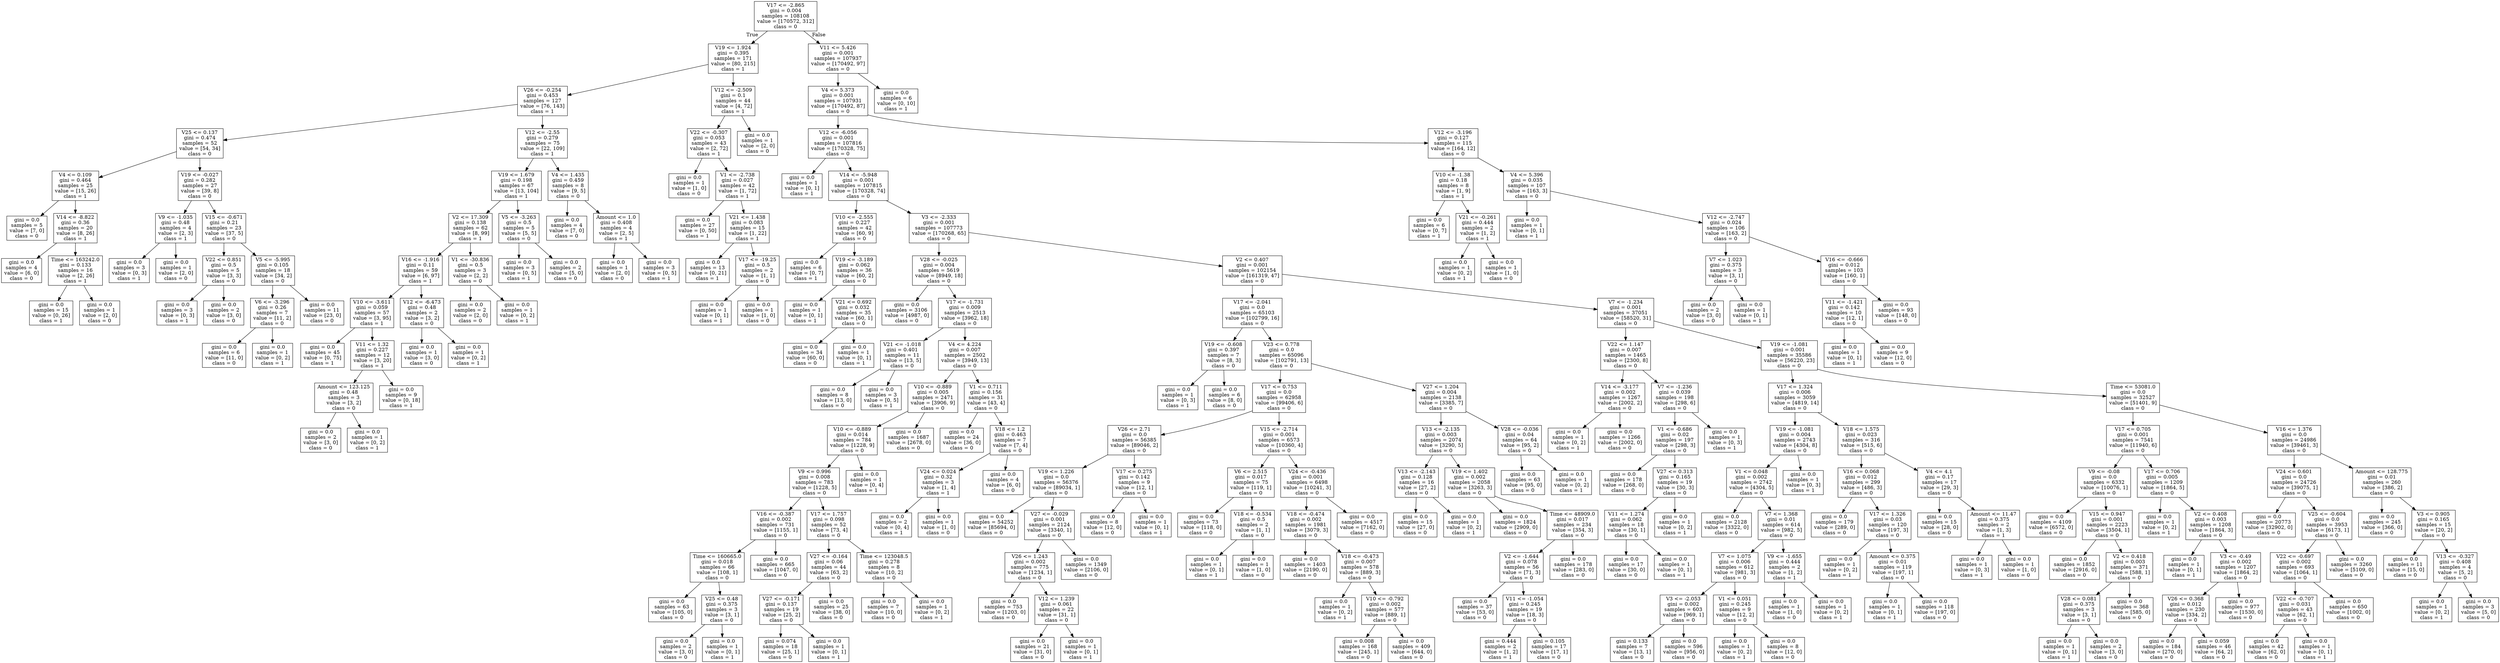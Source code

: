digraph Tree {
node [shape=box] ;
0 [label="V17 <= -2.865\ngini = 0.004\nsamples = 108108\nvalue = [170572, 312]\nclass = 0"] ;
1 [label="V19 <= 1.924\ngini = 0.395\nsamples = 171\nvalue = [80, 215]\nclass = 1"] ;
0 -> 1 [labeldistance=2.5, labelangle=45, headlabel="True"] ;
2 [label="V26 <= -0.254\ngini = 0.453\nsamples = 127\nvalue = [76, 143]\nclass = 1"] ;
1 -> 2 ;
3 [label="V25 <= 0.137\ngini = 0.474\nsamples = 52\nvalue = [54, 34]\nclass = 0"] ;
2 -> 3 ;
4 [label="V4 <= 0.109\ngini = 0.464\nsamples = 25\nvalue = [15, 26]\nclass = 1"] ;
3 -> 4 ;
5 [label="gini = 0.0\nsamples = 5\nvalue = [7, 0]\nclass = 0"] ;
4 -> 5 ;
6 [label="V14 <= -8.822\ngini = 0.36\nsamples = 20\nvalue = [8, 26]\nclass = 1"] ;
4 -> 6 ;
7 [label="gini = 0.0\nsamples = 4\nvalue = [6, 0]\nclass = 0"] ;
6 -> 7 ;
8 [label="Time <= 163242.0\ngini = 0.133\nsamples = 16\nvalue = [2, 26]\nclass = 1"] ;
6 -> 8 ;
9 [label="gini = 0.0\nsamples = 15\nvalue = [0, 26]\nclass = 1"] ;
8 -> 9 ;
10 [label="gini = 0.0\nsamples = 1\nvalue = [2, 0]\nclass = 0"] ;
8 -> 10 ;
11 [label="V19 <= -0.027\ngini = 0.282\nsamples = 27\nvalue = [39, 8]\nclass = 0"] ;
3 -> 11 ;
12 [label="V9 <= -1.035\ngini = 0.48\nsamples = 4\nvalue = [2, 3]\nclass = 1"] ;
11 -> 12 ;
13 [label="gini = 0.0\nsamples = 3\nvalue = [0, 3]\nclass = 1"] ;
12 -> 13 ;
14 [label="gini = 0.0\nsamples = 1\nvalue = [2, 0]\nclass = 0"] ;
12 -> 14 ;
15 [label="V15 <= -0.671\ngini = 0.21\nsamples = 23\nvalue = [37, 5]\nclass = 0"] ;
11 -> 15 ;
16 [label="V22 <= 0.851\ngini = 0.5\nsamples = 5\nvalue = [3, 3]\nclass = 0"] ;
15 -> 16 ;
17 [label="gini = 0.0\nsamples = 3\nvalue = [0, 3]\nclass = 1"] ;
16 -> 17 ;
18 [label="gini = 0.0\nsamples = 2\nvalue = [3, 0]\nclass = 0"] ;
16 -> 18 ;
19 [label="V5 <= -5.995\ngini = 0.105\nsamples = 18\nvalue = [34, 2]\nclass = 0"] ;
15 -> 19 ;
20 [label="V6 <= -3.296\ngini = 0.26\nsamples = 7\nvalue = [11, 2]\nclass = 0"] ;
19 -> 20 ;
21 [label="gini = 0.0\nsamples = 6\nvalue = [11, 0]\nclass = 0"] ;
20 -> 21 ;
22 [label="gini = 0.0\nsamples = 1\nvalue = [0, 2]\nclass = 1"] ;
20 -> 22 ;
23 [label="gini = 0.0\nsamples = 11\nvalue = [23, 0]\nclass = 0"] ;
19 -> 23 ;
24 [label="V12 <= -2.55\ngini = 0.279\nsamples = 75\nvalue = [22, 109]\nclass = 1"] ;
2 -> 24 ;
25 [label="V19 <= 1.679\ngini = 0.198\nsamples = 67\nvalue = [13, 104]\nclass = 1"] ;
24 -> 25 ;
26 [label="V2 <= 17.309\ngini = 0.138\nsamples = 62\nvalue = [8, 99]\nclass = 1"] ;
25 -> 26 ;
27 [label="V16 <= -1.916\ngini = 0.11\nsamples = 59\nvalue = [6, 97]\nclass = 1"] ;
26 -> 27 ;
28 [label="V10 <= -3.611\ngini = 0.059\nsamples = 57\nvalue = [3, 95]\nclass = 1"] ;
27 -> 28 ;
29 [label="gini = 0.0\nsamples = 45\nvalue = [0, 75]\nclass = 1"] ;
28 -> 29 ;
30 [label="V11 <= 1.32\ngini = 0.227\nsamples = 12\nvalue = [3, 20]\nclass = 1"] ;
28 -> 30 ;
31 [label="Amount <= 123.125\ngini = 0.48\nsamples = 3\nvalue = [3, 2]\nclass = 0"] ;
30 -> 31 ;
32 [label="gini = 0.0\nsamples = 2\nvalue = [3, 0]\nclass = 0"] ;
31 -> 32 ;
33 [label="gini = 0.0\nsamples = 1\nvalue = [0, 2]\nclass = 1"] ;
31 -> 33 ;
34 [label="gini = 0.0\nsamples = 9\nvalue = [0, 18]\nclass = 1"] ;
30 -> 34 ;
35 [label="V12 <= -6.473\ngini = 0.48\nsamples = 2\nvalue = [3, 2]\nclass = 0"] ;
27 -> 35 ;
36 [label="gini = 0.0\nsamples = 1\nvalue = [3, 0]\nclass = 0"] ;
35 -> 36 ;
37 [label="gini = 0.0\nsamples = 1\nvalue = [0, 2]\nclass = 1"] ;
35 -> 37 ;
38 [label="V1 <= -30.836\ngini = 0.5\nsamples = 3\nvalue = [2, 2]\nclass = 0"] ;
26 -> 38 ;
39 [label="gini = 0.0\nsamples = 2\nvalue = [2, 0]\nclass = 0"] ;
38 -> 39 ;
40 [label="gini = 0.0\nsamples = 1\nvalue = [0, 2]\nclass = 1"] ;
38 -> 40 ;
41 [label="V5 <= -3.263\ngini = 0.5\nsamples = 5\nvalue = [5, 5]\nclass = 0"] ;
25 -> 41 ;
42 [label="gini = 0.0\nsamples = 3\nvalue = [0, 5]\nclass = 1"] ;
41 -> 42 ;
43 [label="gini = 0.0\nsamples = 2\nvalue = [5, 0]\nclass = 0"] ;
41 -> 43 ;
44 [label="V4 <= 1.435\ngini = 0.459\nsamples = 8\nvalue = [9, 5]\nclass = 0"] ;
24 -> 44 ;
45 [label="gini = 0.0\nsamples = 4\nvalue = [7, 0]\nclass = 0"] ;
44 -> 45 ;
46 [label="Amount <= 1.0\ngini = 0.408\nsamples = 4\nvalue = [2, 5]\nclass = 1"] ;
44 -> 46 ;
47 [label="gini = 0.0\nsamples = 1\nvalue = [2, 0]\nclass = 0"] ;
46 -> 47 ;
48 [label="gini = 0.0\nsamples = 3\nvalue = [0, 5]\nclass = 1"] ;
46 -> 48 ;
49 [label="V12 <= -2.509\ngini = 0.1\nsamples = 44\nvalue = [4, 72]\nclass = 1"] ;
1 -> 49 ;
50 [label="V22 <= -0.307\ngini = 0.053\nsamples = 43\nvalue = [2, 72]\nclass = 1"] ;
49 -> 50 ;
51 [label="gini = 0.0\nsamples = 1\nvalue = [1, 0]\nclass = 0"] ;
50 -> 51 ;
52 [label="V1 <= -2.738\ngini = 0.027\nsamples = 42\nvalue = [1, 72]\nclass = 1"] ;
50 -> 52 ;
53 [label="gini = 0.0\nsamples = 27\nvalue = [0, 50]\nclass = 1"] ;
52 -> 53 ;
54 [label="V21 <= 1.438\ngini = 0.083\nsamples = 15\nvalue = [1, 22]\nclass = 1"] ;
52 -> 54 ;
55 [label="gini = 0.0\nsamples = 13\nvalue = [0, 21]\nclass = 1"] ;
54 -> 55 ;
56 [label="V17 <= -19.25\ngini = 0.5\nsamples = 2\nvalue = [1, 1]\nclass = 0"] ;
54 -> 56 ;
57 [label="gini = 0.0\nsamples = 1\nvalue = [0, 1]\nclass = 1"] ;
56 -> 57 ;
58 [label="gini = 0.0\nsamples = 1\nvalue = [1, 0]\nclass = 0"] ;
56 -> 58 ;
59 [label="gini = 0.0\nsamples = 1\nvalue = [2, 0]\nclass = 0"] ;
49 -> 59 ;
60 [label="V11 <= 5.426\ngini = 0.001\nsamples = 107937\nvalue = [170492, 97]\nclass = 0"] ;
0 -> 60 [labeldistance=2.5, labelangle=-45, headlabel="False"] ;
61 [label="V4 <= 5.373\ngini = 0.001\nsamples = 107931\nvalue = [170492, 87]\nclass = 0"] ;
60 -> 61 ;
62 [label="V12 <= -6.056\ngini = 0.001\nsamples = 107816\nvalue = [170328, 75]\nclass = 0"] ;
61 -> 62 ;
63 [label="gini = 0.0\nsamples = 1\nvalue = [0, 1]\nclass = 1"] ;
62 -> 63 ;
64 [label="V14 <= -5.948\ngini = 0.001\nsamples = 107815\nvalue = [170328, 74]\nclass = 0"] ;
62 -> 64 ;
65 [label="V10 <= -2.555\ngini = 0.227\nsamples = 42\nvalue = [60, 9]\nclass = 0"] ;
64 -> 65 ;
66 [label="gini = 0.0\nsamples = 6\nvalue = [0, 7]\nclass = 1"] ;
65 -> 66 ;
67 [label="V19 <= -3.189\ngini = 0.062\nsamples = 36\nvalue = [60, 2]\nclass = 0"] ;
65 -> 67 ;
68 [label="gini = 0.0\nsamples = 1\nvalue = [0, 1]\nclass = 1"] ;
67 -> 68 ;
69 [label="V21 <= 0.692\ngini = 0.032\nsamples = 35\nvalue = [60, 1]\nclass = 0"] ;
67 -> 69 ;
70 [label="gini = 0.0\nsamples = 34\nvalue = [60, 0]\nclass = 0"] ;
69 -> 70 ;
71 [label="gini = 0.0\nsamples = 1\nvalue = [0, 1]\nclass = 1"] ;
69 -> 71 ;
72 [label="V3 <= -2.333\ngini = 0.001\nsamples = 107773\nvalue = [170268, 65]\nclass = 0"] ;
64 -> 72 ;
73 [label="V28 <= -0.025\ngini = 0.004\nsamples = 5619\nvalue = [8949, 18]\nclass = 0"] ;
72 -> 73 ;
74 [label="gini = 0.0\nsamples = 3106\nvalue = [4987, 0]\nclass = 0"] ;
73 -> 74 ;
75 [label="V17 <= -1.731\ngini = 0.009\nsamples = 2513\nvalue = [3962, 18]\nclass = 0"] ;
73 -> 75 ;
76 [label="V21 <= -1.018\ngini = 0.401\nsamples = 11\nvalue = [13, 5]\nclass = 0"] ;
75 -> 76 ;
77 [label="gini = 0.0\nsamples = 8\nvalue = [13, 0]\nclass = 0"] ;
76 -> 77 ;
78 [label="gini = 0.0\nsamples = 3\nvalue = [0, 5]\nclass = 1"] ;
76 -> 78 ;
79 [label="V4 <= 4.224\ngini = 0.007\nsamples = 2502\nvalue = [3949, 13]\nclass = 0"] ;
75 -> 79 ;
80 [label="V10 <= -0.889\ngini = 0.005\nsamples = 2471\nvalue = [3906, 9]\nclass = 0"] ;
79 -> 80 ;
81 [label="V10 <= -0.889\ngini = 0.014\nsamples = 784\nvalue = [1228, 9]\nclass = 0"] ;
80 -> 81 ;
82 [label="V9 <= 0.996\ngini = 0.008\nsamples = 783\nvalue = [1228, 5]\nclass = 0"] ;
81 -> 82 ;
83 [label="V16 <= -0.387\ngini = 0.002\nsamples = 731\nvalue = [1155, 1]\nclass = 0"] ;
82 -> 83 ;
84 [label="Time <= 160665.0\ngini = 0.018\nsamples = 66\nvalue = [108, 1]\nclass = 0"] ;
83 -> 84 ;
85 [label="gini = 0.0\nsamples = 63\nvalue = [105, 0]\nclass = 0"] ;
84 -> 85 ;
86 [label="V25 <= 0.48\ngini = 0.375\nsamples = 3\nvalue = [3, 1]\nclass = 0"] ;
84 -> 86 ;
87 [label="gini = 0.0\nsamples = 2\nvalue = [3, 0]\nclass = 0"] ;
86 -> 87 ;
88 [label="gini = 0.0\nsamples = 1\nvalue = [0, 1]\nclass = 1"] ;
86 -> 88 ;
89 [label="gini = 0.0\nsamples = 665\nvalue = [1047, 0]\nclass = 0"] ;
83 -> 89 ;
90 [label="V17 <= 1.757\ngini = 0.098\nsamples = 52\nvalue = [73, 4]\nclass = 0"] ;
82 -> 90 ;
91 [label="V27 <= -0.164\ngini = 0.06\nsamples = 44\nvalue = [63, 2]\nclass = 0"] ;
90 -> 91 ;
92 [label="V27 <= -0.171\ngini = 0.137\nsamples = 19\nvalue = [25, 2]\nclass = 0"] ;
91 -> 92 ;
93 [label="gini = 0.074\nsamples = 18\nvalue = [25, 1]\nclass = 0"] ;
92 -> 93 ;
94 [label="gini = 0.0\nsamples = 1\nvalue = [0, 1]\nclass = 1"] ;
92 -> 94 ;
95 [label="gini = 0.0\nsamples = 25\nvalue = [38, 0]\nclass = 0"] ;
91 -> 95 ;
96 [label="Time <= 123048.5\ngini = 0.278\nsamples = 8\nvalue = [10, 2]\nclass = 0"] ;
90 -> 96 ;
97 [label="gini = 0.0\nsamples = 7\nvalue = [10, 0]\nclass = 0"] ;
96 -> 97 ;
98 [label="gini = 0.0\nsamples = 1\nvalue = [0, 2]\nclass = 1"] ;
96 -> 98 ;
99 [label="gini = 0.0\nsamples = 1\nvalue = [0, 4]\nclass = 1"] ;
81 -> 99 ;
100 [label="gini = 0.0\nsamples = 1687\nvalue = [2678, 0]\nclass = 0"] ;
80 -> 100 ;
101 [label="V1 <= 0.711\ngini = 0.156\nsamples = 31\nvalue = [43, 4]\nclass = 0"] ;
79 -> 101 ;
102 [label="gini = 0.0\nsamples = 24\nvalue = [36, 0]\nclass = 0"] ;
101 -> 102 ;
103 [label="V18 <= 1.2\ngini = 0.463\nsamples = 7\nvalue = [7, 4]\nclass = 0"] ;
101 -> 103 ;
104 [label="V24 <= 0.024\ngini = 0.32\nsamples = 3\nvalue = [1, 4]\nclass = 1"] ;
103 -> 104 ;
105 [label="gini = 0.0\nsamples = 2\nvalue = [0, 4]\nclass = 1"] ;
104 -> 105 ;
106 [label="gini = 0.0\nsamples = 1\nvalue = [1, 0]\nclass = 0"] ;
104 -> 106 ;
107 [label="gini = 0.0\nsamples = 4\nvalue = [6, 0]\nclass = 0"] ;
103 -> 107 ;
108 [label="V2 <= 0.407\ngini = 0.001\nsamples = 102154\nvalue = [161319, 47]\nclass = 0"] ;
72 -> 108 ;
109 [label="V17 <= -2.041\ngini = 0.0\nsamples = 65103\nvalue = [102799, 16]\nclass = 0"] ;
108 -> 109 ;
110 [label="V19 <= -0.608\ngini = 0.397\nsamples = 7\nvalue = [8, 3]\nclass = 0"] ;
109 -> 110 ;
111 [label="gini = 0.0\nsamples = 1\nvalue = [0, 3]\nclass = 1"] ;
110 -> 111 ;
112 [label="gini = 0.0\nsamples = 6\nvalue = [8, 0]\nclass = 0"] ;
110 -> 112 ;
113 [label="V23 <= 0.778\ngini = 0.0\nsamples = 65096\nvalue = [102791, 13]\nclass = 0"] ;
109 -> 113 ;
114 [label="V17 <= 0.753\ngini = 0.0\nsamples = 62958\nvalue = [99406, 6]\nclass = 0"] ;
113 -> 114 ;
115 [label="V26 <= 2.71\ngini = 0.0\nsamples = 56385\nvalue = [89046, 2]\nclass = 0"] ;
114 -> 115 ;
116 [label="V19 <= 1.226\ngini = 0.0\nsamples = 56376\nvalue = [89034, 1]\nclass = 0"] ;
115 -> 116 ;
117 [label="gini = 0.0\nsamples = 54252\nvalue = [85694, 0]\nclass = 0"] ;
116 -> 117 ;
118 [label="V27 <= -0.029\ngini = 0.001\nsamples = 2124\nvalue = [3340, 1]\nclass = 0"] ;
116 -> 118 ;
119 [label="V26 <= 1.243\ngini = 0.002\nsamples = 775\nvalue = [1234, 1]\nclass = 0"] ;
118 -> 119 ;
120 [label="gini = 0.0\nsamples = 753\nvalue = [1203, 0]\nclass = 0"] ;
119 -> 120 ;
121 [label="V12 <= 1.239\ngini = 0.061\nsamples = 22\nvalue = [31, 1]\nclass = 0"] ;
119 -> 121 ;
122 [label="gini = 0.0\nsamples = 21\nvalue = [31, 0]\nclass = 0"] ;
121 -> 122 ;
123 [label="gini = 0.0\nsamples = 1\nvalue = [0, 1]\nclass = 1"] ;
121 -> 123 ;
124 [label="gini = 0.0\nsamples = 1349\nvalue = [2106, 0]\nclass = 0"] ;
118 -> 124 ;
125 [label="V17 <= 0.275\ngini = 0.142\nsamples = 9\nvalue = [12, 1]\nclass = 0"] ;
115 -> 125 ;
126 [label="gini = 0.0\nsamples = 8\nvalue = [12, 0]\nclass = 0"] ;
125 -> 126 ;
127 [label="gini = 0.0\nsamples = 1\nvalue = [0, 1]\nclass = 1"] ;
125 -> 127 ;
128 [label="V15 <= -2.714\ngini = 0.001\nsamples = 6573\nvalue = [10360, 4]\nclass = 0"] ;
114 -> 128 ;
129 [label="V6 <= 2.515\ngini = 0.017\nsamples = 75\nvalue = [119, 1]\nclass = 0"] ;
128 -> 129 ;
130 [label="gini = 0.0\nsamples = 73\nvalue = [118, 0]\nclass = 0"] ;
129 -> 130 ;
131 [label="V18 <= -0.534\ngini = 0.5\nsamples = 2\nvalue = [1, 1]\nclass = 0"] ;
129 -> 131 ;
132 [label="gini = 0.0\nsamples = 1\nvalue = [0, 1]\nclass = 1"] ;
131 -> 132 ;
133 [label="gini = 0.0\nsamples = 1\nvalue = [1, 0]\nclass = 0"] ;
131 -> 133 ;
134 [label="V24 <= -0.436\ngini = 0.001\nsamples = 6498\nvalue = [10241, 3]\nclass = 0"] ;
128 -> 134 ;
135 [label="V18 <= -0.474\ngini = 0.002\nsamples = 1981\nvalue = [3079, 3]\nclass = 0"] ;
134 -> 135 ;
136 [label="gini = 0.0\nsamples = 1403\nvalue = [2190, 0]\nclass = 0"] ;
135 -> 136 ;
137 [label="V18 <= -0.473\ngini = 0.007\nsamples = 578\nvalue = [889, 3]\nclass = 0"] ;
135 -> 137 ;
138 [label="gini = 0.0\nsamples = 1\nvalue = [0, 2]\nclass = 1"] ;
137 -> 138 ;
139 [label="V10 <= -0.792\ngini = 0.002\nsamples = 577\nvalue = [889, 1]\nclass = 0"] ;
137 -> 139 ;
140 [label="gini = 0.008\nsamples = 168\nvalue = [245, 1]\nclass = 0"] ;
139 -> 140 ;
141 [label="gini = 0.0\nsamples = 409\nvalue = [644, 0]\nclass = 0"] ;
139 -> 141 ;
142 [label="gini = 0.0\nsamples = 4517\nvalue = [7162, 0]\nclass = 0"] ;
134 -> 142 ;
143 [label="V27 <= 1.204\ngini = 0.004\nsamples = 2138\nvalue = [3385, 7]\nclass = 0"] ;
113 -> 143 ;
144 [label="V13 <= -2.135\ngini = 0.003\nsamples = 2074\nvalue = [3290, 5]\nclass = 0"] ;
143 -> 144 ;
145 [label="V13 <= -2.143\ngini = 0.128\nsamples = 16\nvalue = [27, 2]\nclass = 0"] ;
144 -> 145 ;
146 [label="gini = 0.0\nsamples = 15\nvalue = [27, 0]\nclass = 0"] ;
145 -> 146 ;
147 [label="gini = 0.0\nsamples = 1\nvalue = [0, 2]\nclass = 1"] ;
145 -> 147 ;
148 [label="V19 <= 1.402\ngini = 0.002\nsamples = 2058\nvalue = [3263, 3]\nclass = 0"] ;
144 -> 148 ;
149 [label="gini = 0.0\nsamples = 1824\nvalue = [2909, 0]\nclass = 0"] ;
148 -> 149 ;
150 [label="Time <= 48909.0\ngini = 0.017\nsamples = 234\nvalue = [354, 3]\nclass = 0"] ;
148 -> 150 ;
151 [label="V2 <= -1.644\ngini = 0.078\nsamples = 56\nvalue = [71, 3]\nclass = 0"] ;
150 -> 151 ;
152 [label="gini = 0.0\nsamples = 37\nvalue = [53, 0]\nclass = 0"] ;
151 -> 152 ;
153 [label="V11 <= -1.054\ngini = 0.245\nsamples = 19\nvalue = [18, 3]\nclass = 0"] ;
151 -> 153 ;
154 [label="gini = 0.444\nsamples = 2\nvalue = [1, 2]\nclass = 1"] ;
153 -> 154 ;
155 [label="gini = 0.105\nsamples = 17\nvalue = [17, 1]\nclass = 0"] ;
153 -> 155 ;
156 [label="gini = 0.0\nsamples = 178\nvalue = [283, 0]\nclass = 0"] ;
150 -> 156 ;
157 [label="V28 <= -0.036\ngini = 0.04\nsamples = 64\nvalue = [95, 2]\nclass = 0"] ;
143 -> 157 ;
158 [label="gini = 0.0\nsamples = 63\nvalue = [95, 0]\nclass = 0"] ;
157 -> 158 ;
159 [label="gini = 0.0\nsamples = 1\nvalue = [0, 2]\nclass = 1"] ;
157 -> 159 ;
160 [label="V7 <= -1.234\ngini = 0.001\nsamples = 37051\nvalue = [58520, 31]\nclass = 0"] ;
108 -> 160 ;
161 [label="V22 <= 1.147\ngini = 0.007\nsamples = 1465\nvalue = [2300, 8]\nclass = 0"] ;
160 -> 161 ;
162 [label="V14 <= -3.177\ngini = 0.002\nsamples = 1267\nvalue = [2002, 2]\nclass = 0"] ;
161 -> 162 ;
163 [label="gini = 0.0\nsamples = 1\nvalue = [0, 2]\nclass = 1"] ;
162 -> 163 ;
164 [label="gini = 0.0\nsamples = 1266\nvalue = [2002, 0]\nclass = 0"] ;
162 -> 164 ;
165 [label="V7 <= -1.236\ngini = 0.039\nsamples = 198\nvalue = [298, 6]\nclass = 0"] ;
161 -> 165 ;
166 [label="V1 <= -0.686\ngini = 0.02\nsamples = 197\nvalue = [298, 3]\nclass = 0"] ;
165 -> 166 ;
167 [label="gini = 0.0\nsamples = 178\nvalue = [268, 0]\nclass = 0"] ;
166 -> 167 ;
168 [label="V27 <= 0.313\ngini = 0.165\nsamples = 19\nvalue = [30, 3]\nclass = 0"] ;
166 -> 168 ;
169 [label="V11 <= 1.274\ngini = 0.062\nsamples = 18\nvalue = [30, 1]\nclass = 0"] ;
168 -> 169 ;
170 [label="gini = 0.0\nsamples = 17\nvalue = [30, 0]\nclass = 0"] ;
169 -> 170 ;
171 [label="gini = 0.0\nsamples = 1\nvalue = [0, 1]\nclass = 1"] ;
169 -> 171 ;
172 [label="gini = 0.0\nsamples = 1\nvalue = [0, 2]\nclass = 1"] ;
168 -> 172 ;
173 [label="gini = 0.0\nsamples = 1\nvalue = [0, 3]\nclass = 1"] ;
165 -> 173 ;
174 [label="V19 <= -1.081\ngini = 0.001\nsamples = 35586\nvalue = [56220, 23]\nclass = 0"] ;
160 -> 174 ;
175 [label="V17 <= 1.324\ngini = 0.006\nsamples = 3059\nvalue = [4819, 14]\nclass = 0"] ;
174 -> 175 ;
176 [label="V19 <= -1.081\ngini = 0.004\nsamples = 2743\nvalue = [4304, 8]\nclass = 0"] ;
175 -> 176 ;
177 [label="V1 <= 0.048\ngini = 0.002\nsamples = 2742\nvalue = [4304, 5]\nclass = 0"] ;
176 -> 177 ;
178 [label="gini = 0.0\nsamples = 2128\nvalue = [3322, 0]\nclass = 0"] ;
177 -> 178 ;
179 [label="V7 <= 1.368\ngini = 0.01\nsamples = 614\nvalue = [982, 5]\nclass = 0"] ;
177 -> 179 ;
180 [label="V7 <= 1.075\ngini = 0.006\nsamples = 612\nvalue = [981, 3]\nclass = 0"] ;
179 -> 180 ;
181 [label="V3 <= -2.053\ngini = 0.002\nsamples = 603\nvalue = [969, 1]\nclass = 0"] ;
180 -> 181 ;
182 [label="gini = 0.133\nsamples = 7\nvalue = [13, 1]\nclass = 0"] ;
181 -> 182 ;
183 [label="gini = 0.0\nsamples = 596\nvalue = [956, 0]\nclass = 0"] ;
181 -> 183 ;
184 [label="V1 <= 0.051\ngini = 0.245\nsamples = 9\nvalue = [12, 2]\nclass = 0"] ;
180 -> 184 ;
185 [label="gini = 0.0\nsamples = 1\nvalue = [0, 2]\nclass = 1"] ;
184 -> 185 ;
186 [label="gini = 0.0\nsamples = 8\nvalue = [12, 0]\nclass = 0"] ;
184 -> 186 ;
187 [label="V9 <= -1.655\ngini = 0.444\nsamples = 2\nvalue = [1, 2]\nclass = 1"] ;
179 -> 187 ;
188 [label="gini = 0.0\nsamples = 1\nvalue = [1, 0]\nclass = 0"] ;
187 -> 188 ;
189 [label="gini = 0.0\nsamples = 1\nvalue = [0, 2]\nclass = 1"] ;
187 -> 189 ;
190 [label="gini = 0.0\nsamples = 1\nvalue = [0, 3]\nclass = 1"] ;
176 -> 190 ;
191 [label="V18 <= 1.575\ngini = 0.023\nsamples = 316\nvalue = [515, 6]\nclass = 0"] ;
175 -> 191 ;
192 [label="V16 <= 0.068\ngini = 0.012\nsamples = 299\nvalue = [486, 3]\nclass = 0"] ;
191 -> 192 ;
193 [label="gini = 0.0\nsamples = 179\nvalue = [289, 0]\nclass = 0"] ;
192 -> 193 ;
194 [label="V17 <= 1.326\ngini = 0.03\nsamples = 120\nvalue = [197, 3]\nclass = 0"] ;
192 -> 194 ;
195 [label="gini = 0.0\nsamples = 1\nvalue = [0, 2]\nclass = 1"] ;
194 -> 195 ;
196 [label="Amount <= 0.375\ngini = 0.01\nsamples = 119\nvalue = [197, 1]\nclass = 0"] ;
194 -> 196 ;
197 [label="gini = 0.0\nsamples = 1\nvalue = [0, 1]\nclass = 1"] ;
196 -> 197 ;
198 [label="gini = 0.0\nsamples = 118\nvalue = [197, 0]\nclass = 0"] ;
196 -> 198 ;
199 [label="V4 <= 4.1\ngini = 0.17\nsamples = 17\nvalue = [29, 3]\nclass = 0"] ;
191 -> 199 ;
200 [label="gini = 0.0\nsamples = 15\nvalue = [28, 0]\nclass = 0"] ;
199 -> 200 ;
201 [label="Amount <= 11.47\ngini = 0.375\nsamples = 2\nvalue = [1, 3]\nclass = 1"] ;
199 -> 201 ;
202 [label="gini = 0.0\nsamples = 1\nvalue = [0, 3]\nclass = 1"] ;
201 -> 202 ;
203 [label="gini = 0.0\nsamples = 1\nvalue = [1, 0]\nclass = 0"] ;
201 -> 203 ;
204 [label="Time <= 53081.0\ngini = 0.0\nsamples = 32527\nvalue = [51401, 9]\nclass = 0"] ;
174 -> 204 ;
205 [label="V17 <= 0.705\ngini = 0.001\nsamples = 7541\nvalue = [11940, 6]\nclass = 0"] ;
204 -> 205 ;
206 [label="V9 <= -0.08\ngini = 0.0\nsamples = 6332\nvalue = [10076, 1]\nclass = 0"] ;
205 -> 206 ;
207 [label="gini = 0.0\nsamples = 4109\nvalue = [6572, 0]\nclass = 0"] ;
206 -> 207 ;
208 [label="V15 <= 0.947\ngini = 0.001\nsamples = 2223\nvalue = [3504, 1]\nclass = 0"] ;
206 -> 208 ;
209 [label="gini = 0.0\nsamples = 1852\nvalue = [2916, 0]\nclass = 0"] ;
208 -> 209 ;
210 [label="V2 <= 0.418\ngini = 0.003\nsamples = 371\nvalue = [588, 1]\nclass = 0"] ;
208 -> 210 ;
211 [label="V28 <= 0.081\ngini = 0.375\nsamples = 3\nvalue = [3, 1]\nclass = 0"] ;
210 -> 211 ;
212 [label="gini = 0.0\nsamples = 1\nvalue = [0, 1]\nclass = 1"] ;
211 -> 212 ;
213 [label="gini = 0.0\nsamples = 2\nvalue = [3, 0]\nclass = 0"] ;
211 -> 213 ;
214 [label="gini = 0.0\nsamples = 368\nvalue = [585, 0]\nclass = 0"] ;
210 -> 214 ;
215 [label="V17 <= 0.706\ngini = 0.005\nsamples = 1209\nvalue = [1864, 5]\nclass = 0"] ;
205 -> 215 ;
216 [label="gini = 0.0\nsamples = 1\nvalue = [0, 2]\nclass = 1"] ;
215 -> 216 ;
217 [label="V2 <= 0.408\ngini = 0.003\nsamples = 1208\nvalue = [1864, 3]\nclass = 0"] ;
215 -> 217 ;
218 [label="gini = 0.0\nsamples = 1\nvalue = [0, 1]\nclass = 1"] ;
217 -> 218 ;
219 [label="V3 <= -0.49\ngini = 0.002\nsamples = 1207\nvalue = [1864, 2]\nclass = 0"] ;
217 -> 219 ;
220 [label="V26 <= 0.368\ngini = 0.012\nsamples = 230\nvalue = [334, 2]\nclass = 0"] ;
219 -> 220 ;
221 [label="gini = 0.0\nsamples = 184\nvalue = [270, 0]\nclass = 0"] ;
220 -> 221 ;
222 [label="gini = 0.059\nsamples = 46\nvalue = [64, 2]\nclass = 0"] ;
220 -> 222 ;
223 [label="gini = 0.0\nsamples = 977\nvalue = [1530, 0]\nclass = 0"] ;
219 -> 223 ;
224 [label="V16 <= 1.376\ngini = 0.0\nsamples = 24986\nvalue = [39461, 3]\nclass = 0"] ;
204 -> 224 ;
225 [label="V24 <= 0.601\ngini = 0.0\nsamples = 24726\nvalue = [39075, 1]\nclass = 0"] ;
224 -> 225 ;
226 [label="gini = 0.0\nsamples = 20773\nvalue = [32902, 0]\nclass = 0"] ;
225 -> 226 ;
227 [label="V25 <= -0.604\ngini = 0.0\nsamples = 3953\nvalue = [6173, 1]\nclass = 0"] ;
225 -> 227 ;
228 [label="V22 <= -0.697\ngini = 0.002\nsamples = 693\nvalue = [1064, 1]\nclass = 0"] ;
227 -> 228 ;
229 [label="V22 <= -0.707\ngini = 0.031\nsamples = 43\nvalue = [62, 1]\nclass = 0"] ;
228 -> 229 ;
230 [label="gini = 0.0\nsamples = 42\nvalue = [62, 0]\nclass = 0"] ;
229 -> 230 ;
231 [label="gini = 0.0\nsamples = 1\nvalue = [0, 1]\nclass = 1"] ;
229 -> 231 ;
232 [label="gini = 0.0\nsamples = 650\nvalue = [1002, 0]\nclass = 0"] ;
228 -> 232 ;
233 [label="gini = 0.0\nsamples = 3260\nvalue = [5109, 0]\nclass = 0"] ;
227 -> 233 ;
234 [label="Amount <= 128.775\ngini = 0.01\nsamples = 260\nvalue = [386, 2]\nclass = 0"] ;
224 -> 234 ;
235 [label="gini = 0.0\nsamples = 245\nvalue = [366, 0]\nclass = 0"] ;
234 -> 235 ;
236 [label="V3 <= 0.905\ngini = 0.165\nsamples = 15\nvalue = [20, 2]\nclass = 0"] ;
234 -> 236 ;
237 [label="gini = 0.0\nsamples = 11\nvalue = [15, 0]\nclass = 0"] ;
236 -> 237 ;
238 [label="V13 <= -0.327\ngini = 0.408\nsamples = 4\nvalue = [5, 2]\nclass = 0"] ;
236 -> 238 ;
239 [label="gini = 0.0\nsamples = 1\nvalue = [0, 2]\nclass = 1"] ;
238 -> 239 ;
240 [label="gini = 0.0\nsamples = 3\nvalue = [5, 0]\nclass = 0"] ;
238 -> 240 ;
241 [label="V12 <= -3.196\ngini = 0.127\nsamples = 115\nvalue = [164, 12]\nclass = 0"] ;
61 -> 241 ;
242 [label="V10 <= -1.38\ngini = 0.18\nsamples = 8\nvalue = [1, 9]\nclass = 1"] ;
241 -> 242 ;
243 [label="gini = 0.0\nsamples = 6\nvalue = [0, 7]\nclass = 1"] ;
242 -> 243 ;
244 [label="V21 <= -0.261\ngini = 0.444\nsamples = 2\nvalue = [1, 2]\nclass = 1"] ;
242 -> 244 ;
245 [label="gini = 0.0\nsamples = 1\nvalue = [0, 2]\nclass = 1"] ;
244 -> 245 ;
246 [label="gini = 0.0\nsamples = 1\nvalue = [1, 0]\nclass = 0"] ;
244 -> 246 ;
247 [label="V4 <= 5.396\ngini = 0.035\nsamples = 107\nvalue = [163, 3]\nclass = 0"] ;
241 -> 247 ;
248 [label="gini = 0.0\nsamples = 1\nvalue = [0, 1]\nclass = 1"] ;
247 -> 248 ;
249 [label="V12 <= -2.747\ngini = 0.024\nsamples = 106\nvalue = [163, 2]\nclass = 0"] ;
247 -> 249 ;
250 [label="V7 <= 1.023\ngini = 0.375\nsamples = 3\nvalue = [3, 1]\nclass = 0"] ;
249 -> 250 ;
251 [label="gini = 0.0\nsamples = 2\nvalue = [3, 0]\nclass = 0"] ;
250 -> 251 ;
252 [label="gini = 0.0\nsamples = 1\nvalue = [0, 1]\nclass = 1"] ;
250 -> 252 ;
253 [label="V16 <= -0.666\ngini = 0.012\nsamples = 103\nvalue = [160, 1]\nclass = 0"] ;
249 -> 253 ;
254 [label="V11 <= -1.421\ngini = 0.142\nsamples = 10\nvalue = [12, 1]\nclass = 0"] ;
253 -> 254 ;
255 [label="gini = 0.0\nsamples = 1\nvalue = [0, 1]\nclass = 1"] ;
254 -> 255 ;
256 [label="gini = 0.0\nsamples = 9\nvalue = [12, 0]\nclass = 0"] ;
254 -> 256 ;
257 [label="gini = 0.0\nsamples = 93\nvalue = [148, 0]\nclass = 0"] ;
253 -> 257 ;
258 [label="gini = 0.0\nsamples = 6\nvalue = [0, 10]\nclass = 1"] ;
60 -> 258 ;
}